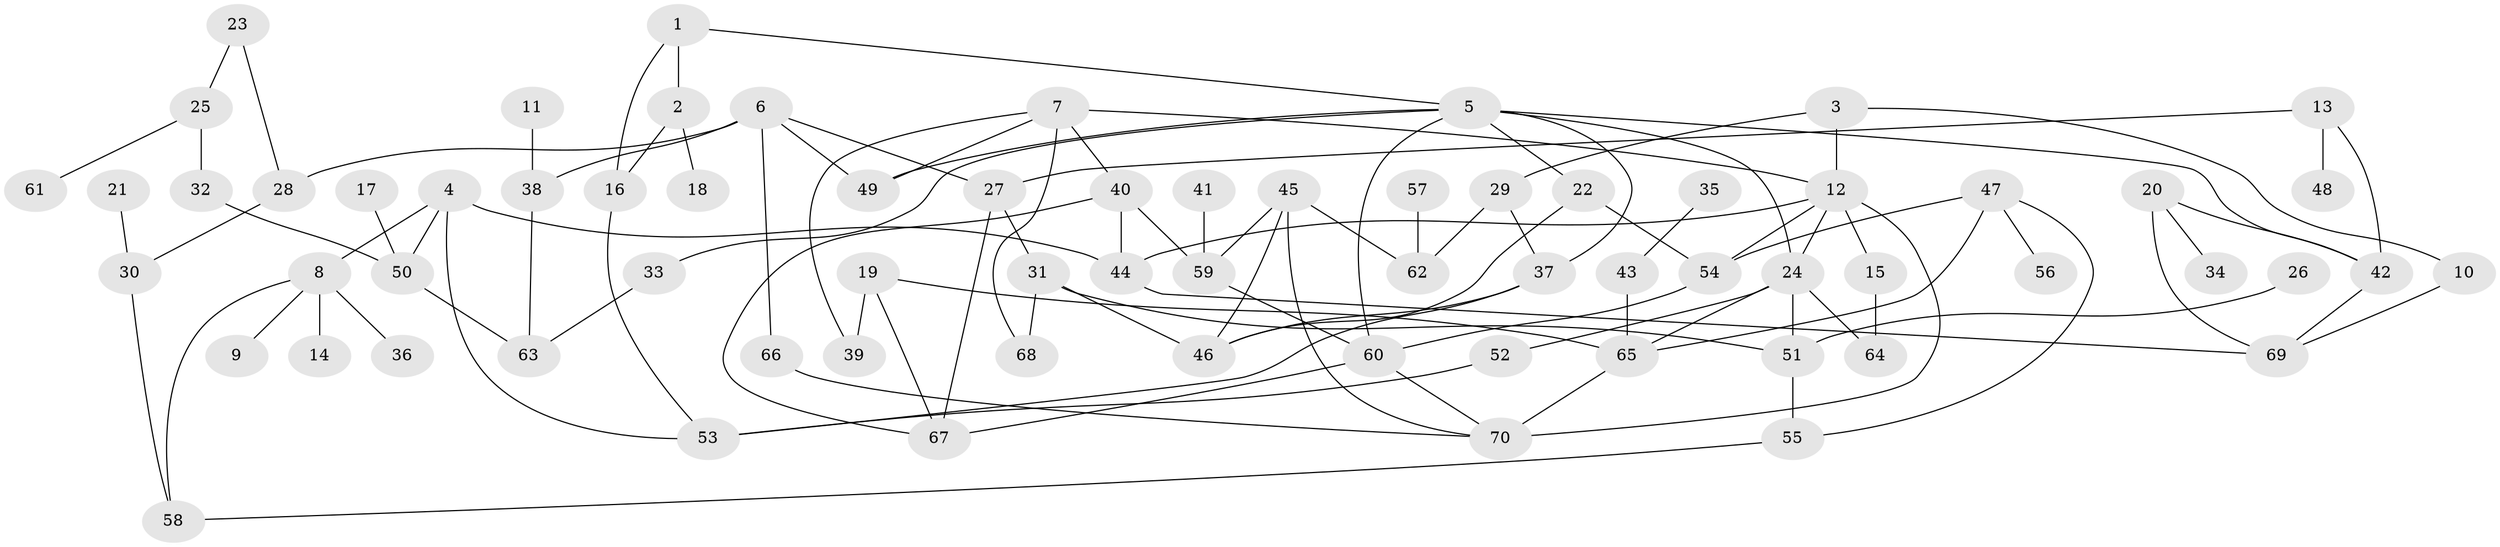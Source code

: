 // original degree distribution, {4: 0.14285714285714285, 3: 0.22142857142857142, 8: 0.007142857142857143, 5: 0.05714285714285714, 1: 0.29285714285714287, 6: 0.02857142857142857, 2: 0.25}
// Generated by graph-tools (version 1.1) at 2025/01/03/09/25 03:01:01]
// undirected, 70 vertices, 105 edges
graph export_dot {
graph [start="1"]
  node [color=gray90,style=filled];
  1;
  2;
  3;
  4;
  5;
  6;
  7;
  8;
  9;
  10;
  11;
  12;
  13;
  14;
  15;
  16;
  17;
  18;
  19;
  20;
  21;
  22;
  23;
  24;
  25;
  26;
  27;
  28;
  29;
  30;
  31;
  32;
  33;
  34;
  35;
  36;
  37;
  38;
  39;
  40;
  41;
  42;
  43;
  44;
  45;
  46;
  47;
  48;
  49;
  50;
  51;
  52;
  53;
  54;
  55;
  56;
  57;
  58;
  59;
  60;
  61;
  62;
  63;
  64;
  65;
  66;
  67;
  68;
  69;
  70;
  1 -- 2 [weight=1.0];
  1 -- 5 [weight=1.0];
  1 -- 16 [weight=1.0];
  2 -- 16 [weight=1.0];
  2 -- 18 [weight=1.0];
  3 -- 10 [weight=1.0];
  3 -- 12 [weight=1.0];
  3 -- 29 [weight=1.0];
  4 -- 8 [weight=1.0];
  4 -- 44 [weight=1.0];
  4 -- 50 [weight=1.0];
  4 -- 53 [weight=1.0];
  5 -- 22 [weight=1.0];
  5 -- 24 [weight=1.0];
  5 -- 33 [weight=1.0];
  5 -- 37 [weight=1.0];
  5 -- 42 [weight=1.0];
  5 -- 49 [weight=1.0];
  5 -- 60 [weight=1.0];
  6 -- 27 [weight=1.0];
  6 -- 28 [weight=1.0];
  6 -- 38 [weight=1.0];
  6 -- 49 [weight=1.0];
  6 -- 66 [weight=1.0];
  7 -- 12 [weight=1.0];
  7 -- 39 [weight=1.0];
  7 -- 40 [weight=1.0];
  7 -- 49 [weight=1.0];
  7 -- 68 [weight=1.0];
  8 -- 9 [weight=1.0];
  8 -- 14 [weight=1.0];
  8 -- 36 [weight=1.0];
  8 -- 58 [weight=1.0];
  10 -- 69 [weight=1.0];
  11 -- 38 [weight=1.0];
  12 -- 15 [weight=1.0];
  12 -- 24 [weight=1.0];
  12 -- 44 [weight=1.0];
  12 -- 54 [weight=2.0];
  12 -- 70 [weight=2.0];
  13 -- 27 [weight=1.0];
  13 -- 42 [weight=1.0];
  13 -- 48 [weight=1.0];
  15 -- 64 [weight=1.0];
  16 -- 53 [weight=1.0];
  17 -- 50 [weight=1.0];
  19 -- 39 [weight=1.0];
  19 -- 65 [weight=1.0];
  19 -- 67 [weight=1.0];
  20 -- 34 [weight=1.0];
  20 -- 42 [weight=1.0];
  20 -- 69 [weight=1.0];
  21 -- 30 [weight=1.0];
  22 -- 46 [weight=1.0];
  22 -- 54 [weight=1.0];
  23 -- 25 [weight=1.0];
  23 -- 28 [weight=1.0];
  24 -- 51 [weight=1.0];
  24 -- 52 [weight=1.0];
  24 -- 64 [weight=1.0];
  24 -- 65 [weight=1.0];
  25 -- 32 [weight=1.0];
  25 -- 61 [weight=1.0];
  26 -- 51 [weight=1.0];
  27 -- 31 [weight=1.0];
  27 -- 67 [weight=1.0];
  28 -- 30 [weight=1.0];
  29 -- 37 [weight=1.0];
  29 -- 62 [weight=1.0];
  30 -- 58 [weight=1.0];
  31 -- 46 [weight=1.0];
  31 -- 51 [weight=1.0];
  31 -- 68 [weight=1.0];
  32 -- 50 [weight=1.0];
  33 -- 63 [weight=1.0];
  35 -- 43 [weight=1.0];
  37 -- 46 [weight=2.0];
  37 -- 53 [weight=1.0];
  38 -- 63 [weight=1.0];
  40 -- 44 [weight=1.0];
  40 -- 59 [weight=1.0];
  40 -- 67 [weight=1.0];
  41 -- 59 [weight=1.0];
  42 -- 69 [weight=1.0];
  43 -- 65 [weight=1.0];
  44 -- 69 [weight=1.0];
  45 -- 46 [weight=1.0];
  45 -- 59 [weight=1.0];
  45 -- 62 [weight=1.0];
  45 -- 70 [weight=1.0];
  47 -- 54 [weight=1.0];
  47 -- 55 [weight=1.0];
  47 -- 56 [weight=1.0];
  47 -- 65 [weight=1.0];
  50 -- 63 [weight=1.0];
  51 -- 55 [weight=1.0];
  52 -- 53 [weight=1.0];
  54 -- 60 [weight=1.0];
  55 -- 58 [weight=1.0];
  57 -- 62 [weight=1.0];
  59 -- 60 [weight=1.0];
  60 -- 67 [weight=1.0];
  60 -- 70 [weight=1.0];
  65 -- 70 [weight=1.0];
  66 -- 70 [weight=1.0];
}
